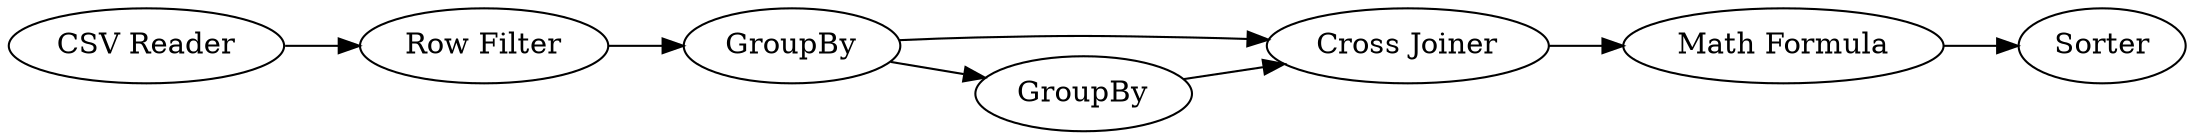 digraph {
	"-3275527456859260589_4" [label="Row Filter"]
	"-3275527456859260589_3" [label=GroupBy]
	"-3275527456859260589_6" [label="Cross Joiner"]
	"-3275527456859260589_5" [label=GroupBy]
	"-3275527456859260589_8" [label=Sorter]
	"-3275527456859260589_7" [label="Math Formula"]
	"-3275527456859260589_2" [label="CSV Reader"]
	"-3275527456859260589_7" -> "-3275527456859260589_8"
	"-3275527456859260589_3" -> "-3275527456859260589_5"
	"-3275527456859260589_5" -> "-3275527456859260589_6"
	"-3275527456859260589_6" -> "-3275527456859260589_7"
	"-3275527456859260589_4" -> "-3275527456859260589_3"
	"-3275527456859260589_2" -> "-3275527456859260589_4"
	"-3275527456859260589_3" -> "-3275527456859260589_6"
	rankdir=LR
}
